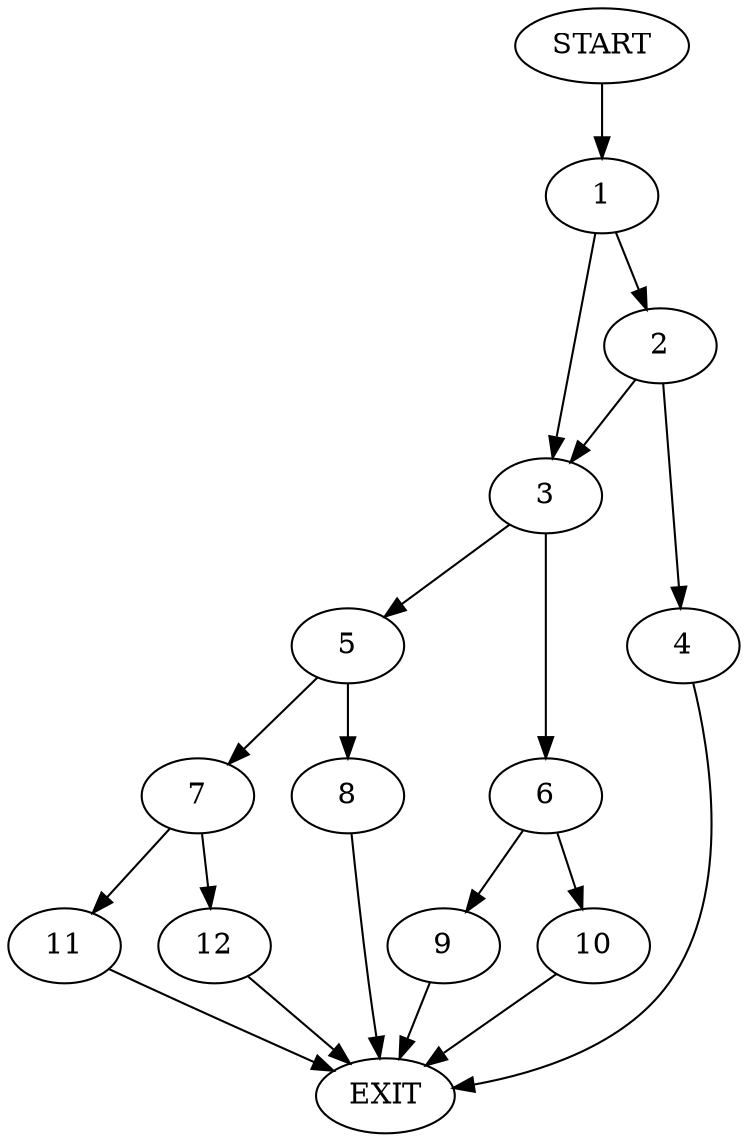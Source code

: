digraph {
0 [label="START"]
13 [label="EXIT"]
0 -> 1
1 -> 2
1 -> 3
2 -> 4
2 -> 3
3 -> 5
3 -> 6
4 -> 13
5 -> 7
5 -> 8
6 -> 9
6 -> 10
7 -> 11
7 -> 12
8 -> 13
11 -> 13
12 -> 13
9 -> 13
10 -> 13
}
